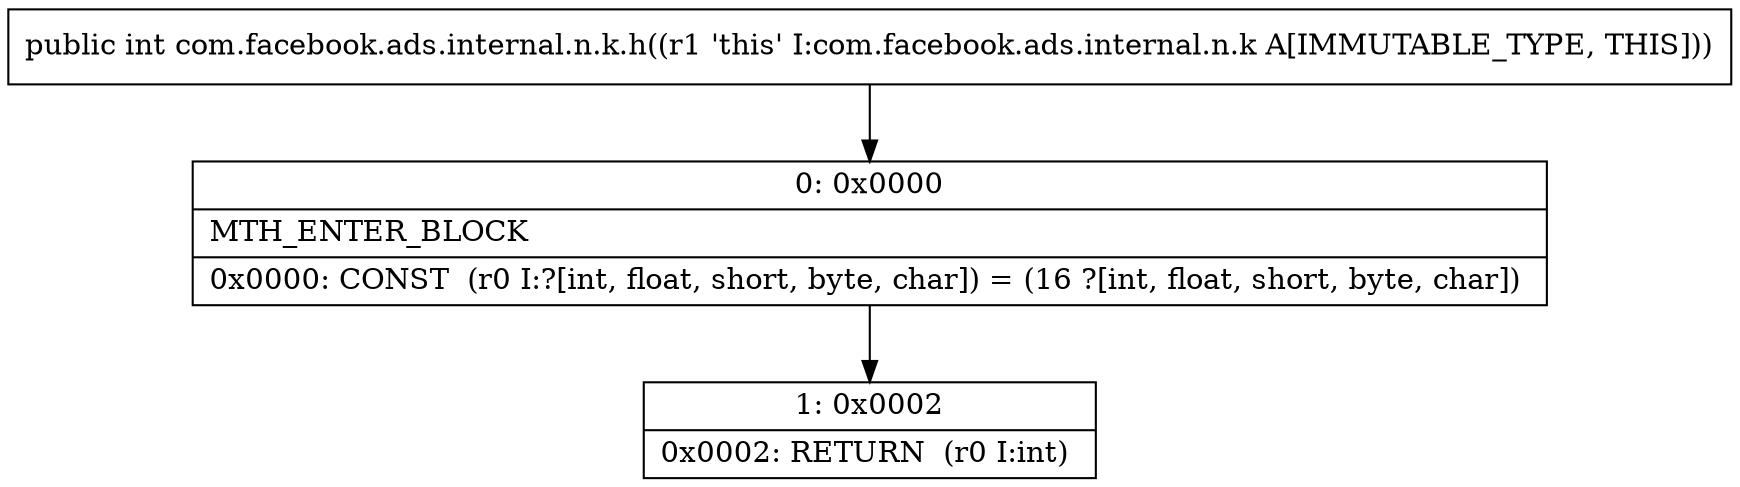 digraph "CFG forcom.facebook.ads.internal.n.k.h()I" {
Node_0 [shape=record,label="{0\:\ 0x0000|MTH_ENTER_BLOCK\l|0x0000: CONST  (r0 I:?[int, float, short, byte, char]) = (16 ?[int, float, short, byte, char]) \l}"];
Node_1 [shape=record,label="{1\:\ 0x0002|0x0002: RETURN  (r0 I:int) \l}"];
MethodNode[shape=record,label="{public int com.facebook.ads.internal.n.k.h((r1 'this' I:com.facebook.ads.internal.n.k A[IMMUTABLE_TYPE, THIS])) }"];
MethodNode -> Node_0;
Node_0 -> Node_1;
}

